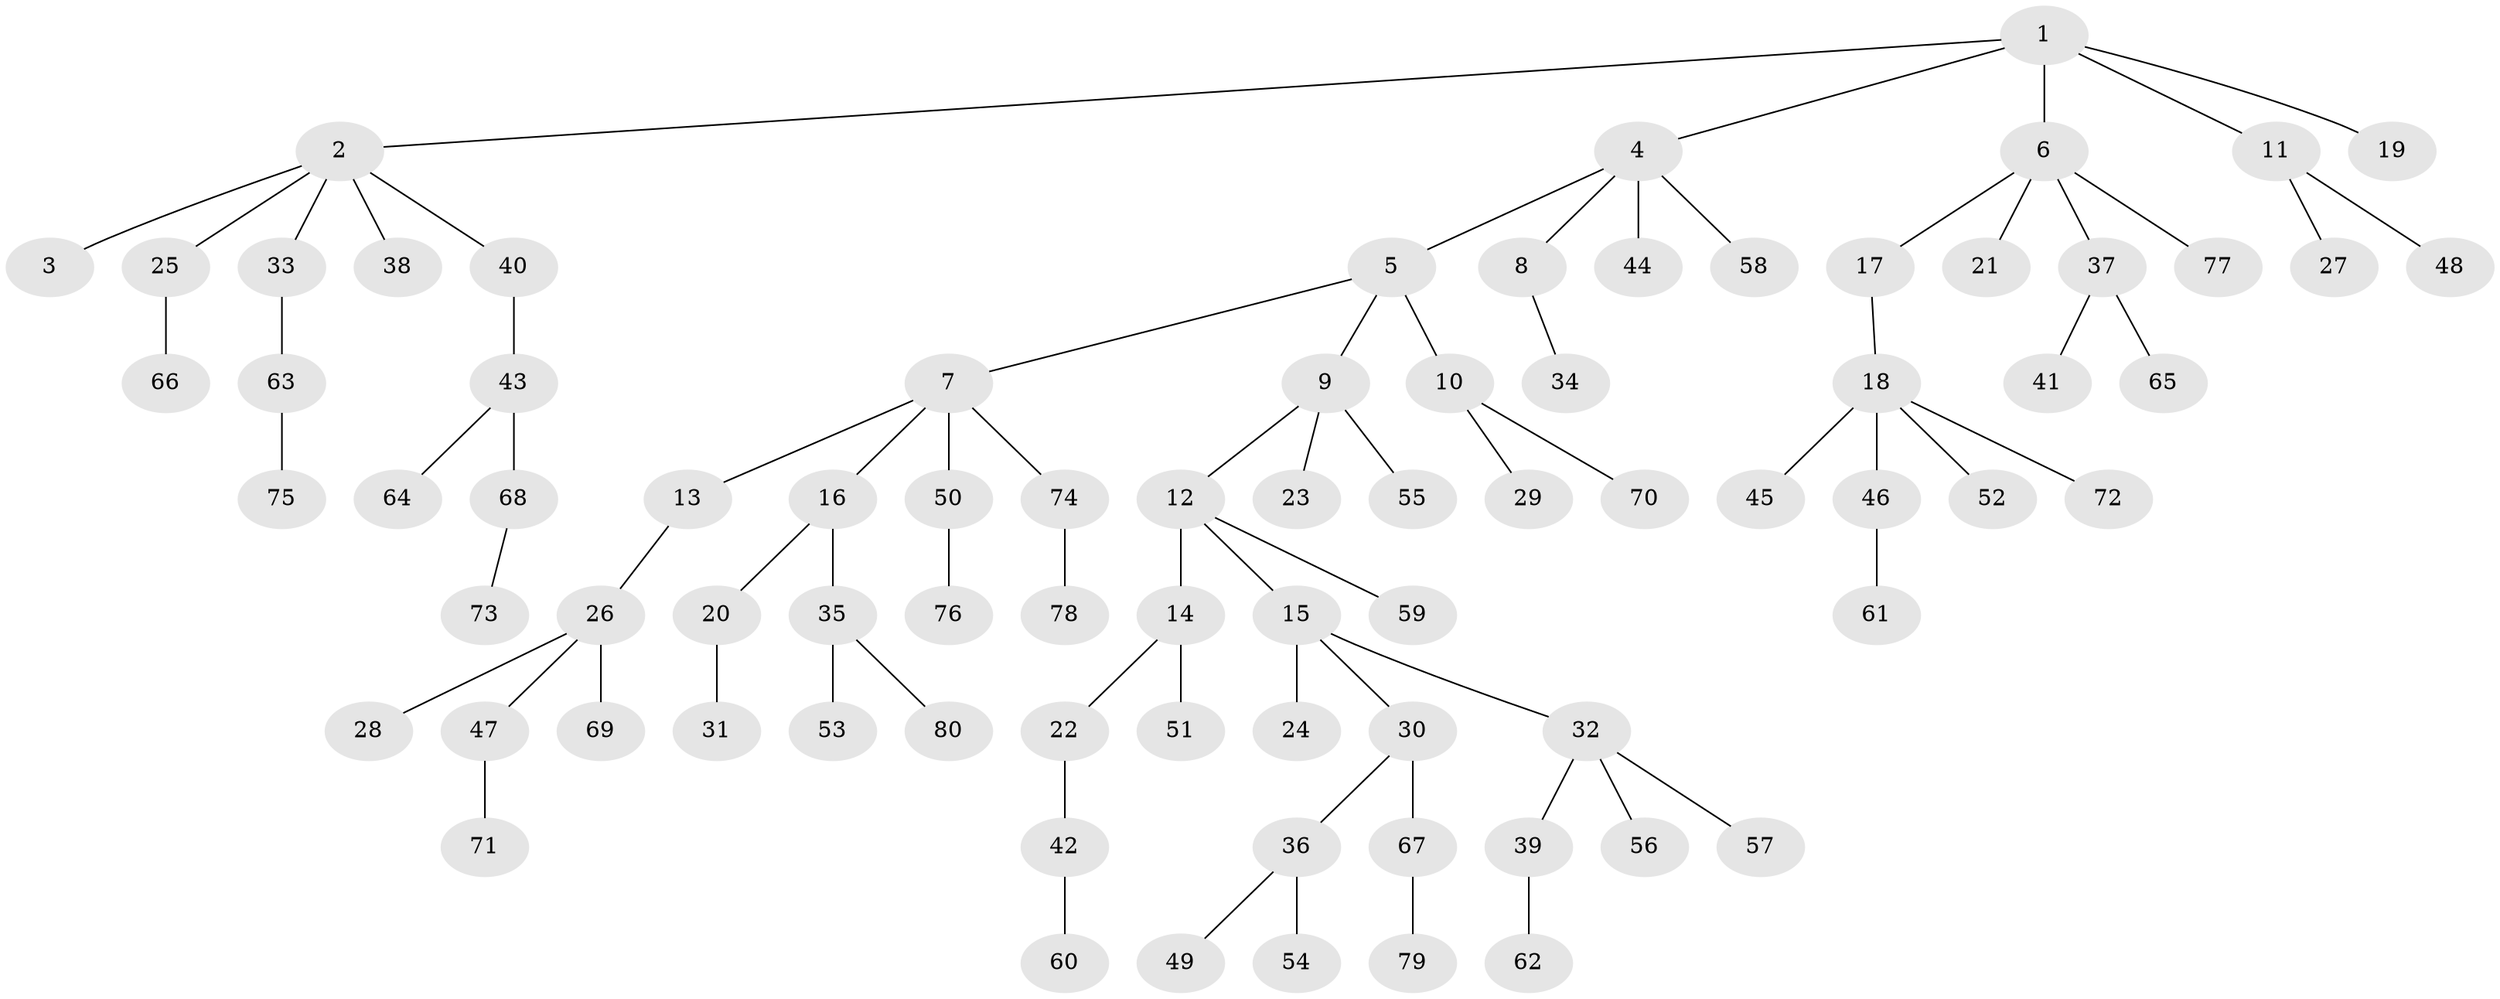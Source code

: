 // coarse degree distribution, {1: 0.71875, 2: 0.21875, 19: 0.03125, 6: 0.03125}
// Generated by graph-tools (version 1.1) at 2025/56/03/04/25 21:56:41]
// undirected, 80 vertices, 79 edges
graph export_dot {
graph [start="1"]
  node [color=gray90,style=filled];
  1;
  2;
  3;
  4;
  5;
  6;
  7;
  8;
  9;
  10;
  11;
  12;
  13;
  14;
  15;
  16;
  17;
  18;
  19;
  20;
  21;
  22;
  23;
  24;
  25;
  26;
  27;
  28;
  29;
  30;
  31;
  32;
  33;
  34;
  35;
  36;
  37;
  38;
  39;
  40;
  41;
  42;
  43;
  44;
  45;
  46;
  47;
  48;
  49;
  50;
  51;
  52;
  53;
  54;
  55;
  56;
  57;
  58;
  59;
  60;
  61;
  62;
  63;
  64;
  65;
  66;
  67;
  68;
  69;
  70;
  71;
  72;
  73;
  74;
  75;
  76;
  77;
  78;
  79;
  80;
  1 -- 2;
  1 -- 4;
  1 -- 6;
  1 -- 11;
  1 -- 19;
  2 -- 3;
  2 -- 25;
  2 -- 33;
  2 -- 38;
  2 -- 40;
  4 -- 5;
  4 -- 8;
  4 -- 44;
  4 -- 58;
  5 -- 7;
  5 -- 9;
  5 -- 10;
  6 -- 17;
  6 -- 21;
  6 -- 37;
  6 -- 77;
  7 -- 13;
  7 -- 16;
  7 -- 50;
  7 -- 74;
  8 -- 34;
  9 -- 12;
  9 -- 23;
  9 -- 55;
  10 -- 29;
  10 -- 70;
  11 -- 27;
  11 -- 48;
  12 -- 14;
  12 -- 15;
  12 -- 59;
  13 -- 26;
  14 -- 22;
  14 -- 51;
  15 -- 24;
  15 -- 30;
  15 -- 32;
  16 -- 20;
  16 -- 35;
  17 -- 18;
  18 -- 45;
  18 -- 46;
  18 -- 52;
  18 -- 72;
  20 -- 31;
  22 -- 42;
  25 -- 66;
  26 -- 28;
  26 -- 47;
  26 -- 69;
  30 -- 36;
  30 -- 67;
  32 -- 39;
  32 -- 56;
  32 -- 57;
  33 -- 63;
  35 -- 53;
  35 -- 80;
  36 -- 49;
  36 -- 54;
  37 -- 41;
  37 -- 65;
  39 -- 62;
  40 -- 43;
  42 -- 60;
  43 -- 64;
  43 -- 68;
  46 -- 61;
  47 -- 71;
  50 -- 76;
  63 -- 75;
  67 -- 79;
  68 -- 73;
  74 -- 78;
}
